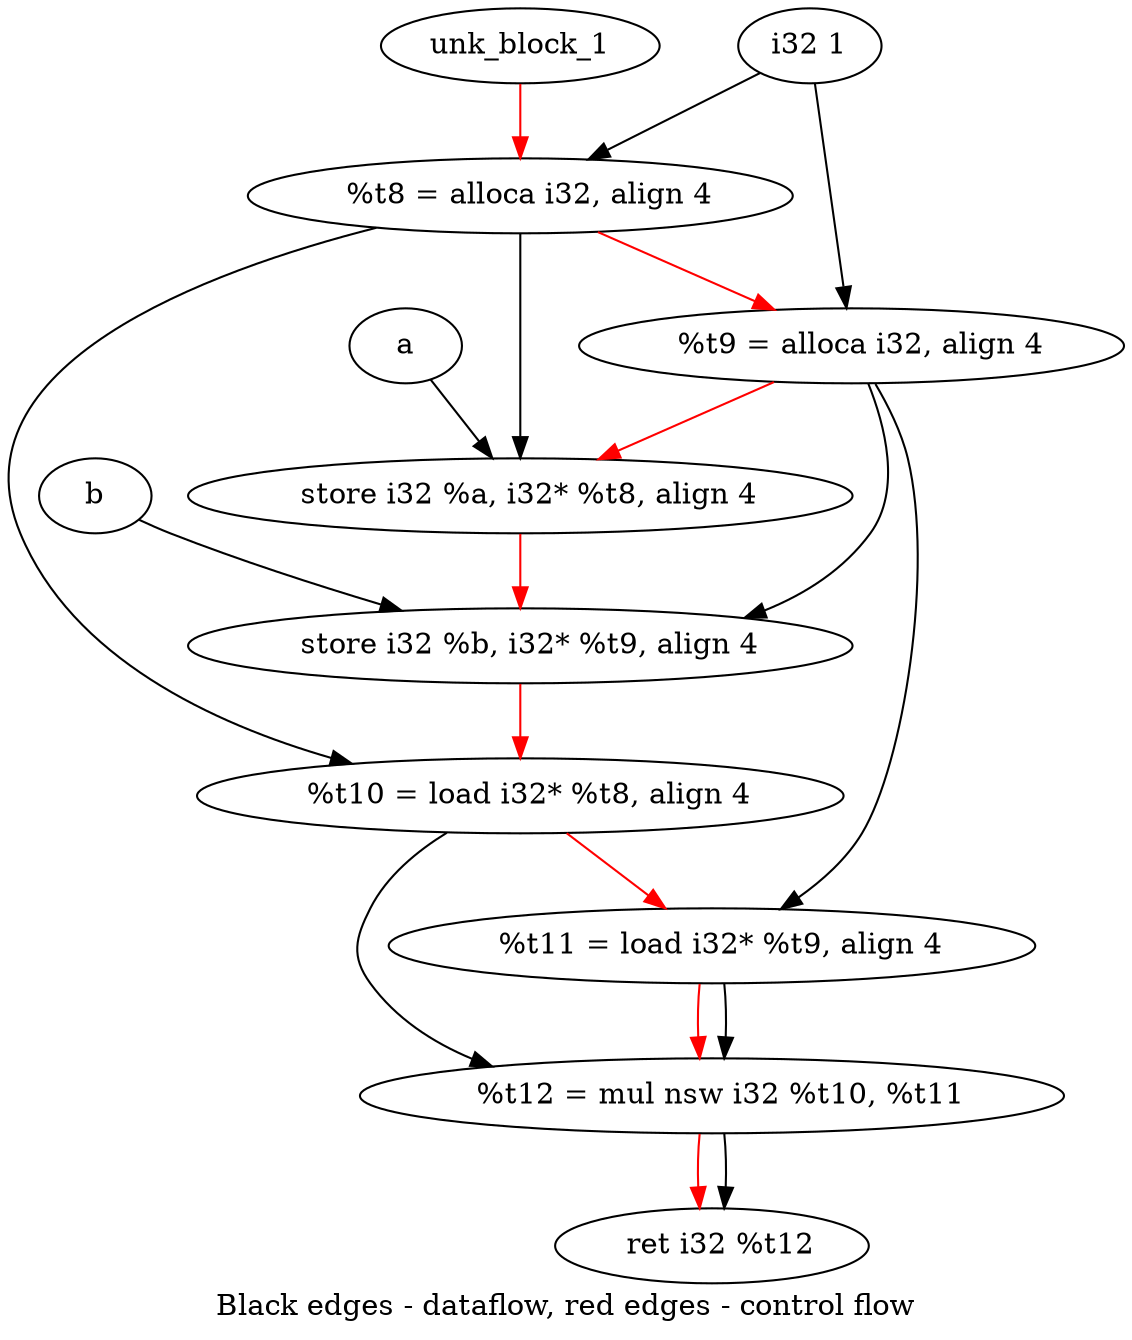 digraph G {
compound=true
label="Black edges - dataflow, red edges - control flow"
"t8" [label="  %t8 = alloca i32, align 4"]
"t9" [label="  %t9 = alloca i32, align 4"]
"_1" [label="  store i32 %a, i32* %t8, align 4"]
"_2" [label="  store i32 %b, i32* %t9, align 4"]
"t10" [label="  %t10 = load i32* %t8, align 4"]
"t11" [label="  %t11 = load i32* %t9, align 4"]
"t12" [label="  %t12 = mul nsw i32 %t10, %t11"]
"_3" [label="  ret i32 %t12"]
"unk_block_1" -> "t8"[color=red]
"i32 1" -> "t8"
"t8" -> "t9"[color=red weight=2]
"i32 1" -> "t9"
"t9" -> "_1"[color=red weight=2]
"a" -> "_1"
"t8" -> "_1"
"_1" -> "_2"[color=red weight=2]
"b" -> "_2"
"t9" -> "_2"
"_2" -> "t10"[color=red weight=2]
"t8" -> "t10"
"t10" -> "t11"[color=red weight=2]
"t9" -> "t11"
"t11" -> "t12"[color=red weight=2]
"t10" -> "t12"
"t11" -> "t12"
"t12" -> "_3"[color=red weight=2]
"t12" -> "_3"

}
